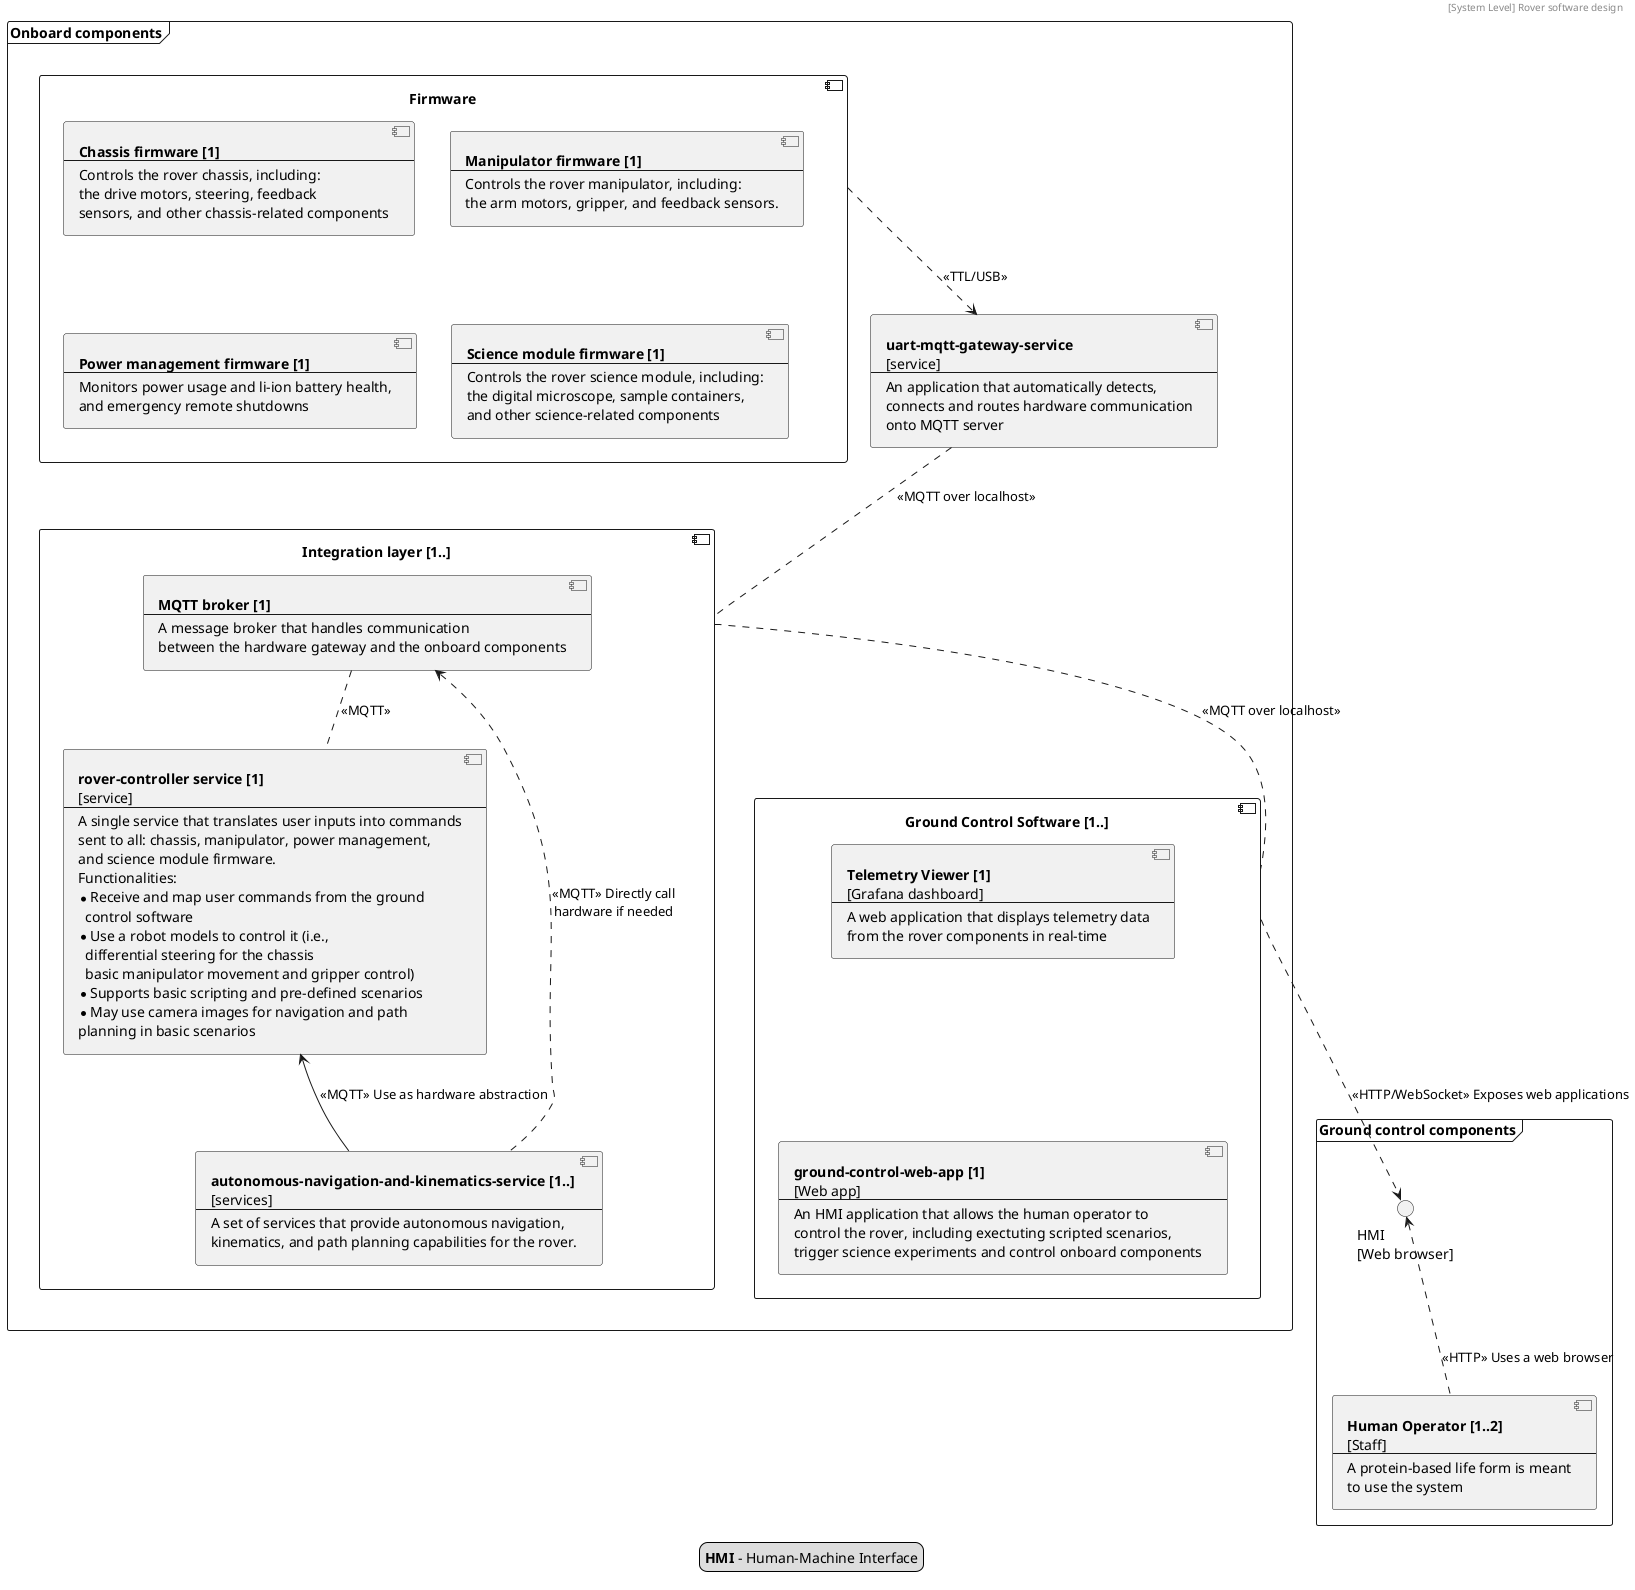 @startuml [System Level] Rover software design
header [System Level] Rover software design

frame "Onboard components" as onboard_components {
    component firmware as "**Firmware**" {

        component chassis_firmware as "**Chassis firmware [1]**
        ---
        Controls the rover chassis, including:
        the drive motors, steering, feedback 
        sensors, and other chassis-related components"

        component manipulator_firmware as "**Manipulator firmware [1]**
        ---
        Controls the rover manipulator, including:
        the arm motors, gripper, and feedback sensors."

        component power_management_firmware as "**Power management firmware [1]**
        ---
        Monitors power usage and li-ion battery health,
        and emergency remote shutdowns"

        component science_module_firmware as "**Science module firmware [1]**
        ---
        Controls the rover science module, including:
        the digital microscope, sample containers, 
        and other science-related components"
    }

    component hardware_gateway as "**uart-mqtt-gateway-service**
    [service]
    ---
    An application that automatically detects,
    connects and routes hardware communication
    onto MQTT server"

    component integration_layer as "**Integration layer [1..]**" {

        component mqtt_broker as "**MQTT broker [1]**
        ---
        A message broker that handles communication
        between the hardware gateway and the onboard components"

        component chassis_integration as "**rover-controller service [1]**
        [service]
        ---
        A single service that translates user inputs into commands
        sent to all: chassis, manipulator, power management, 
        and science module firmware.
        Functionalities:
        * Receive and map user commands from the ground 
          control software
        * Use a robot models to control it (i.e., 
          differential steering for the chassis
          basic manipulator movement and gripper control)
        * Supports basic scripting and pre-defined scenarios
        * May use camera images for navigation and path 
          planning in basic scenarios"

        component automation_navigation as "**autonomous-navigation-and-kinematics-service [1..]**
        [services]
        ---
        A set of services that provide autonomous navigation,
        kinematics, and path planning capabilities for the rover."

    }

    component ground_ctrl_software as "**Ground Control Software [1..]**" {
        component telemetry_viewer as "**Telemetry Viewer [1]**
        [Grafana dashboard]
        ---
        A web application that displays telemetry data
        from the rover components in real-time"

        component ground_control_app as "**ground-control-web-app [1]**
        [Web app]
        ---
        An HMI application that allows the human operator to
        control the rover, including exectuting scripted scenarios,
        trigger science experiments and control onboard components"
    }
}

frame "Ground control components" as g_ctrl_components{

    component operator as "**Human Operator [1..2]**
    [Staff]
    ---
    A protein-based life form is meant
    to use the system"

    () hmi as "HMI\n[Web browser]"
}

integration_layer .down. ground_ctrl_software: <<MQTT over localhost>>
firmware .down.> hardware_gateway: <<TTL/USB>>
hardware_gateway .down. integration_layer: <<MQTT over localhost>>
operator .up.> hmi: <<HTTP>> Uses a web browser
ground_ctrl_software .down.> hmi: <<HTTP/WebSocket>> Exposes web applications

automation_navigation -up-> chassis_integration: <<MQTT>> Use as hardware abstraction
automation_navigation .up.> mqtt_broker: <<MQTT>> Directly call\nhardware if needed
chassis_integration .up. mqtt_broker: <<MQTT>>

telemetry_viewer -[hidden]-> ground_control_app 
' onboard_components .[hidden]up-> ground_control_app

legend
    **HMI** - Human-Machine Interface
end legend
@enduml